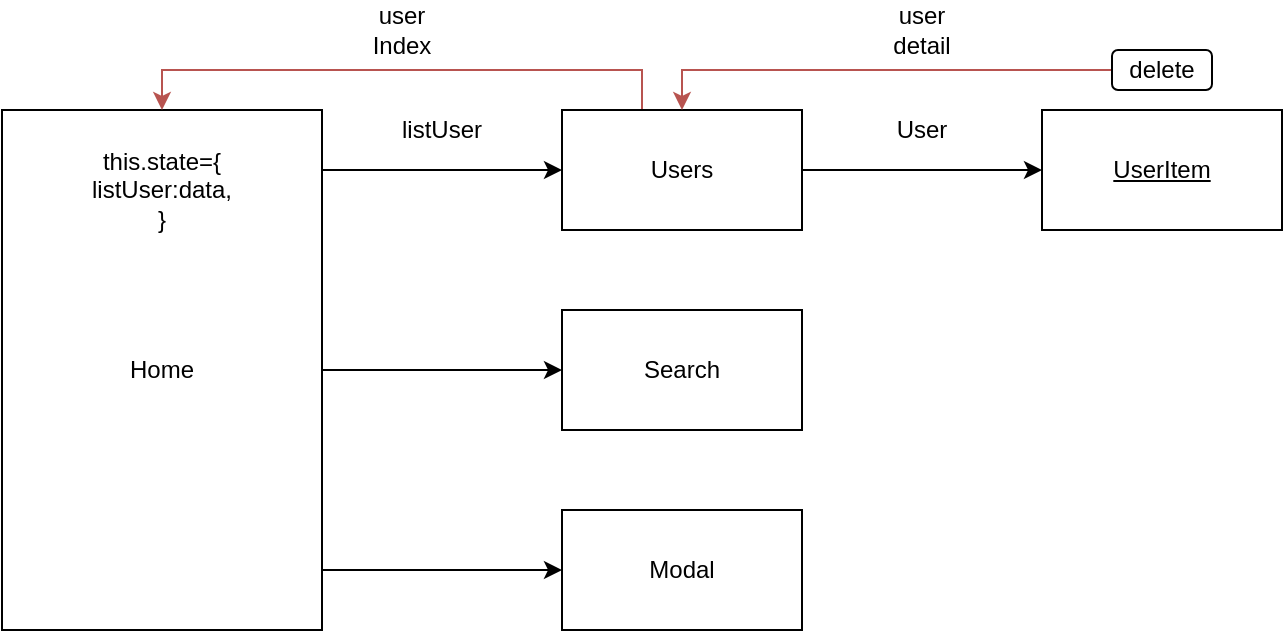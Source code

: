 <mxfile version="14.4.9" type="device"><diagram id="w4tfm4cfTbKVg0MTFVIj" name="Page-1"><mxGraphModel dx="1550" dy="868" grid="1" gridSize="10" guides="1" tooltips="1" connect="1" arrows="1" fold="1" page="1" pageScale="1" pageWidth="850" pageHeight="1100" math="0" shadow="0"><root><mxCell id="0"/><mxCell id="1" parent="0"/><mxCell id="BWPygpZ_iA3AZk8a0nRm-5" style="edgeStyle=orthogonalEdgeStyle;rounded=0;orthogonalLoop=1;jettySize=auto;html=1;entryX=0;entryY=0.5;entryDx=0;entryDy=0;" edge="1" parent="1" source="BWPygpZ_iA3AZk8a0nRm-1" target="BWPygpZ_iA3AZk8a0nRm-2"><mxGeometry relative="1" as="geometry"/></mxCell><mxCell id="BWPygpZ_iA3AZk8a0nRm-6" style="edgeStyle=orthogonalEdgeStyle;rounded=0;orthogonalLoop=1;jettySize=auto;html=1;entryX=0;entryY=0.5;entryDx=0;entryDy=0;" edge="1" parent="1" source="BWPygpZ_iA3AZk8a0nRm-1" target="BWPygpZ_iA3AZk8a0nRm-3"><mxGeometry relative="1" as="geometry"><Array as="points"><mxPoint x="240" y="230"/><mxPoint x="240" y="230"/></Array></mxGeometry></mxCell><mxCell id="BWPygpZ_iA3AZk8a0nRm-7" style="edgeStyle=orthogonalEdgeStyle;rounded=0;orthogonalLoop=1;jettySize=auto;html=1;entryX=0;entryY=0.5;entryDx=0;entryDy=0;" edge="1" parent="1" source="BWPygpZ_iA3AZk8a0nRm-1" target="BWPygpZ_iA3AZk8a0nRm-4"><mxGeometry relative="1" as="geometry"><Array as="points"><mxPoint x="240" y="430"/><mxPoint x="240" y="430"/></Array></mxGeometry></mxCell><mxCell id="BWPygpZ_iA3AZk8a0nRm-1" value="Home" style="rounded=0;whiteSpace=wrap;html=1;" vertex="1" parent="1"><mxGeometry x="80" y="200" width="160" height="260" as="geometry"/></mxCell><mxCell id="BWPygpZ_iA3AZk8a0nRm-2" value="Search" style="rounded=0;whiteSpace=wrap;html=1;" vertex="1" parent="1"><mxGeometry x="360" y="300" width="120" height="60" as="geometry"/></mxCell><mxCell id="BWPygpZ_iA3AZk8a0nRm-9" style="edgeStyle=orthogonalEdgeStyle;rounded=0;orthogonalLoop=1;jettySize=auto;html=1;entryX=0;entryY=0.5;entryDx=0;entryDy=0;" edge="1" parent="1" source="BWPygpZ_iA3AZk8a0nRm-3" target="BWPygpZ_iA3AZk8a0nRm-8"><mxGeometry relative="1" as="geometry"/></mxCell><mxCell id="BWPygpZ_iA3AZk8a0nRm-17" style="edgeStyle=orthogonalEdgeStyle;rounded=0;orthogonalLoop=1;jettySize=auto;html=1;entryX=0.5;entryY=0;entryDx=0;entryDy=0;fillColor=#f8cecc;strokeColor=#b85450;" edge="1" parent="1" source="BWPygpZ_iA3AZk8a0nRm-3" target="BWPygpZ_iA3AZk8a0nRm-1"><mxGeometry relative="1" as="geometry"><Array as="points"><mxPoint x="400" y="180"/><mxPoint x="160" y="180"/></Array></mxGeometry></mxCell><mxCell id="BWPygpZ_iA3AZk8a0nRm-3" value="Users" style="rounded=0;whiteSpace=wrap;html=1;" vertex="1" parent="1"><mxGeometry x="360" y="200" width="120" height="60" as="geometry"/></mxCell><mxCell id="BWPygpZ_iA3AZk8a0nRm-4" value="Modal&lt;br&gt;" style="rounded=0;whiteSpace=wrap;html=1;" vertex="1" parent="1"><mxGeometry x="360" y="400" width="120" height="60" as="geometry"/></mxCell><mxCell id="BWPygpZ_iA3AZk8a0nRm-8" value="UserItem&lt;br&gt;" style="rounded=0;whiteSpace=wrap;html=1;fontStyle=4" vertex="1" parent="1"><mxGeometry x="600" y="200" width="120" height="60" as="geometry"/></mxCell><mxCell id="BWPygpZ_iA3AZk8a0nRm-10" value="this.state={&lt;br&gt;listUser:data,&lt;br&gt;}" style="text;html=1;strokeColor=none;fillColor=none;align=center;verticalAlign=middle;whiteSpace=wrap;rounded=0;" vertex="1" parent="1"><mxGeometry x="80" y="210" width="160" height="60" as="geometry"/></mxCell><mxCell id="BWPygpZ_iA3AZk8a0nRm-11" value="listUser" style="text;html=1;strokeColor=none;fillColor=none;align=center;verticalAlign=middle;whiteSpace=wrap;rounded=0;" vertex="1" parent="1"><mxGeometry x="280" y="200" width="40" height="20" as="geometry"/></mxCell><mxCell id="BWPygpZ_iA3AZk8a0nRm-12" value="User" style="text;html=1;strokeColor=none;fillColor=none;align=center;verticalAlign=middle;whiteSpace=wrap;rounded=0;" vertex="1" parent="1"><mxGeometry x="520" y="200" width="40" height="20" as="geometry"/></mxCell><mxCell id="BWPygpZ_iA3AZk8a0nRm-14" style="edgeStyle=orthogonalEdgeStyle;rounded=0;orthogonalLoop=1;jettySize=auto;html=1;entryX=0.5;entryY=0;entryDx=0;entryDy=0;fillColor=#f8cecc;strokeColor=#b85450;" edge="1" parent="1" source="BWPygpZ_iA3AZk8a0nRm-13" target="BWPygpZ_iA3AZk8a0nRm-3"><mxGeometry relative="1" as="geometry"/></mxCell><mxCell id="BWPygpZ_iA3AZk8a0nRm-13" value="delete" style="rounded=1;whiteSpace=wrap;html=1;" vertex="1" parent="1"><mxGeometry x="635" y="170" width="50" height="20" as="geometry"/></mxCell><mxCell id="BWPygpZ_iA3AZk8a0nRm-18" value="user detail" style="text;html=1;strokeColor=none;fillColor=none;align=center;verticalAlign=middle;whiteSpace=wrap;rounded=0;" vertex="1" parent="1"><mxGeometry x="520" y="150" width="40" height="20" as="geometry"/></mxCell><mxCell id="BWPygpZ_iA3AZk8a0nRm-19" value="user Index" style="text;html=1;strokeColor=none;fillColor=none;align=center;verticalAlign=middle;whiteSpace=wrap;rounded=0;" vertex="1" parent="1"><mxGeometry x="260" y="150" width="40" height="20" as="geometry"/></mxCell></root></mxGraphModel></diagram></mxfile>